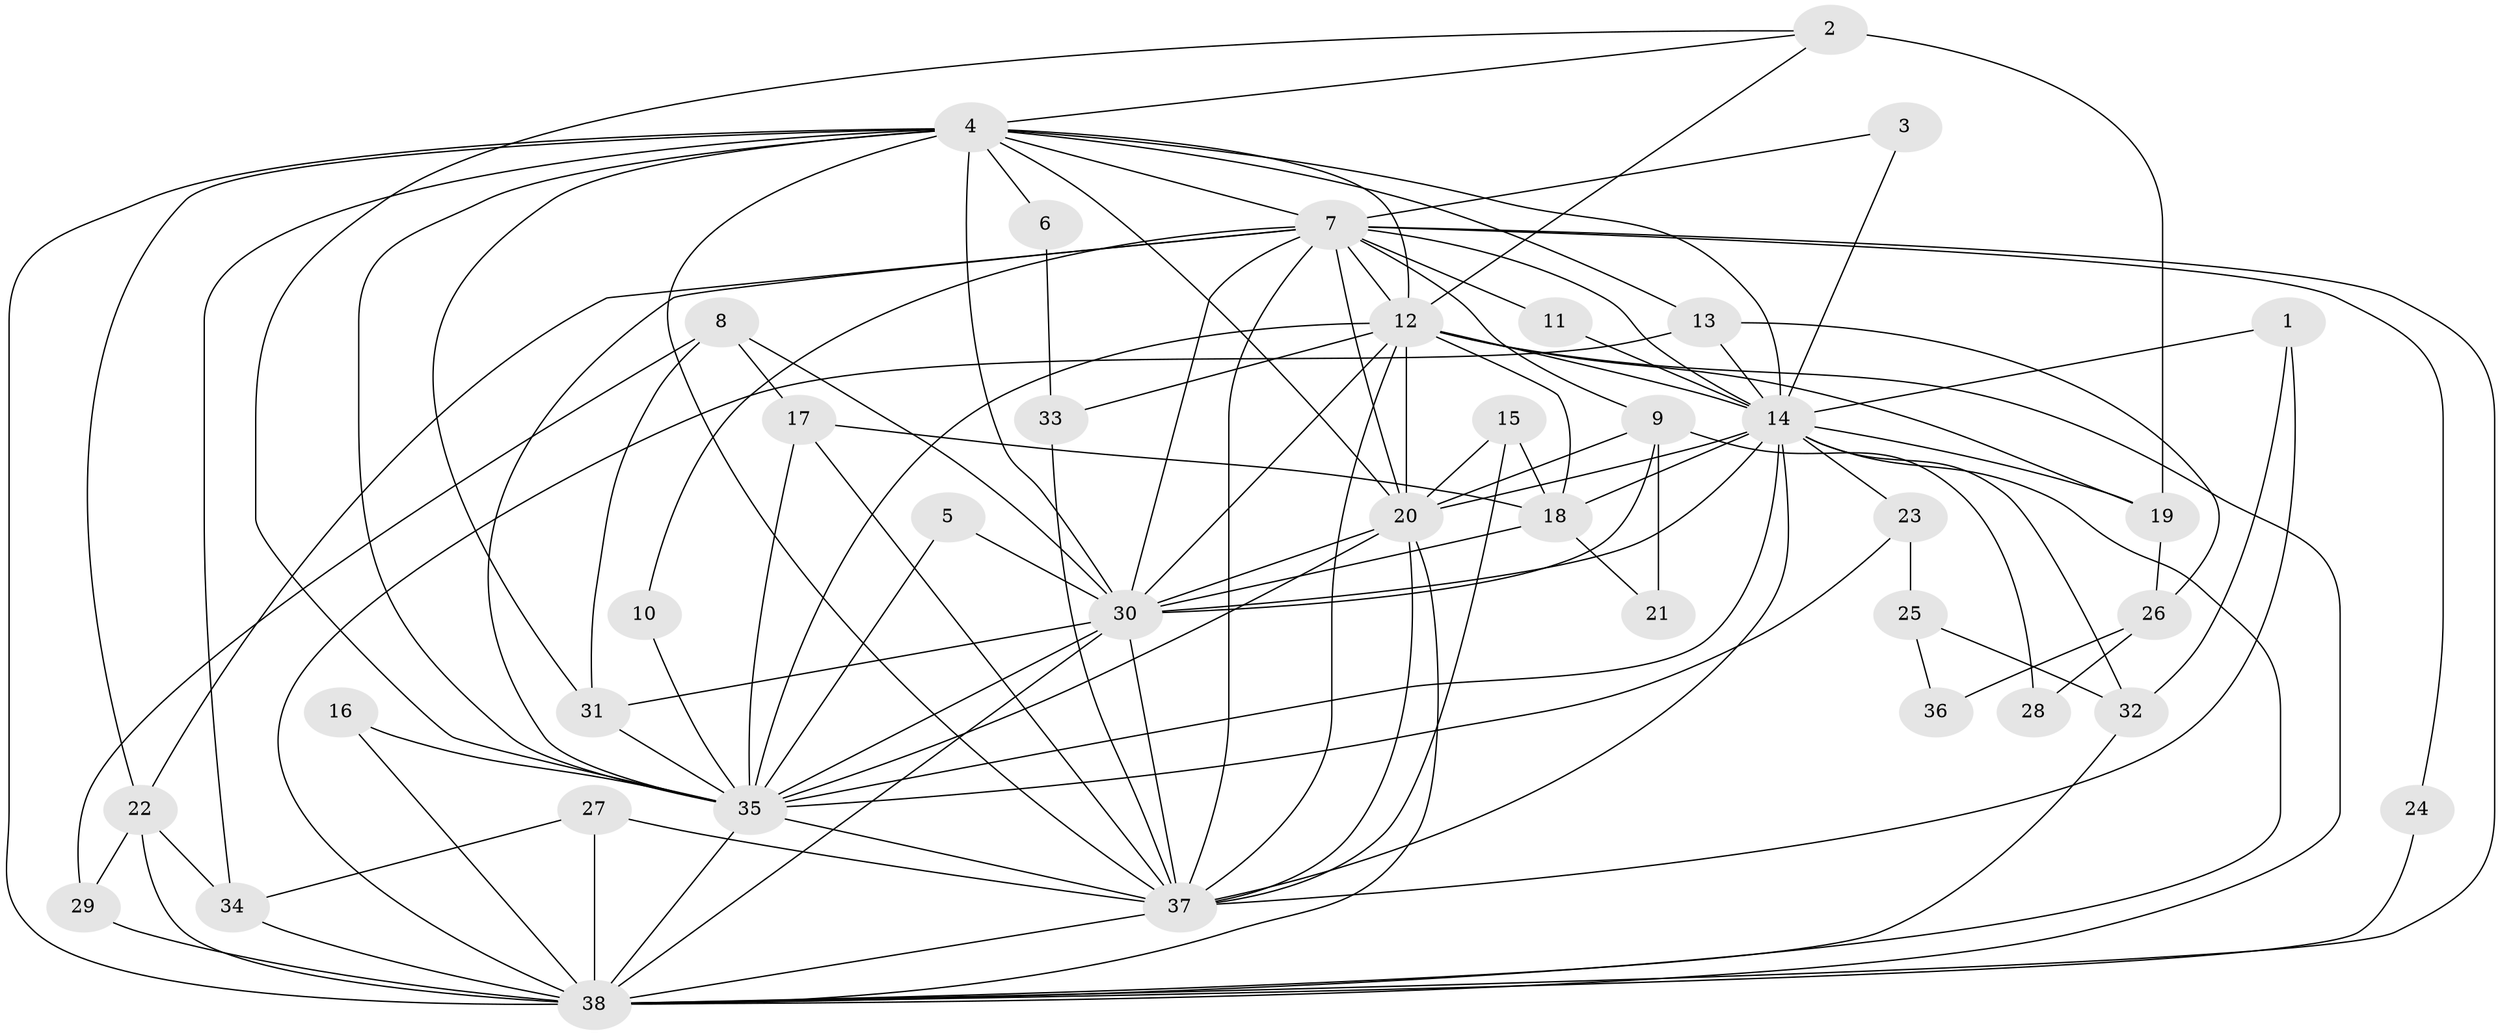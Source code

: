 // original degree distribution, {19: 0.02631578947368421, 17: 0.02631578947368421, 21: 0.013157894736842105, 15: 0.02631578947368421, 18: 0.013157894736842105, 16: 0.013157894736842105, 20: 0.013157894736842105, 5: 0.05263157894736842, 3: 0.15789473684210525, 4: 0.10526315789473684, 2: 0.5394736842105263, 7: 0.013157894736842105}
// Generated by graph-tools (version 1.1) at 2025/01/03/09/25 03:01:17]
// undirected, 38 vertices, 108 edges
graph export_dot {
graph [start="1"]
  node [color=gray90,style=filled];
  1;
  2;
  3;
  4;
  5;
  6;
  7;
  8;
  9;
  10;
  11;
  12;
  13;
  14;
  15;
  16;
  17;
  18;
  19;
  20;
  21;
  22;
  23;
  24;
  25;
  26;
  27;
  28;
  29;
  30;
  31;
  32;
  33;
  34;
  35;
  36;
  37;
  38;
  1 -- 14 [weight=1.0];
  1 -- 32 [weight=1.0];
  1 -- 37 [weight=1.0];
  2 -- 4 [weight=1.0];
  2 -- 12 [weight=1.0];
  2 -- 19 [weight=2.0];
  2 -- 35 [weight=1.0];
  3 -- 7 [weight=1.0];
  3 -- 14 [weight=1.0];
  4 -- 6 [weight=2.0];
  4 -- 7 [weight=3.0];
  4 -- 12 [weight=2.0];
  4 -- 13 [weight=1.0];
  4 -- 14 [weight=2.0];
  4 -- 20 [weight=3.0];
  4 -- 22 [weight=1.0];
  4 -- 30 [weight=4.0];
  4 -- 31 [weight=1.0];
  4 -- 34 [weight=1.0];
  4 -- 35 [weight=3.0];
  4 -- 37 [weight=2.0];
  4 -- 38 [weight=4.0];
  5 -- 30 [weight=1.0];
  5 -- 35 [weight=1.0];
  6 -- 33 [weight=1.0];
  7 -- 9 [weight=1.0];
  7 -- 10 [weight=1.0];
  7 -- 11 [weight=1.0];
  7 -- 12 [weight=2.0];
  7 -- 14 [weight=1.0];
  7 -- 20 [weight=2.0];
  7 -- 22 [weight=1.0];
  7 -- 24 [weight=1.0];
  7 -- 30 [weight=1.0];
  7 -- 35 [weight=1.0];
  7 -- 37 [weight=2.0];
  7 -- 38 [weight=1.0];
  8 -- 17 [weight=1.0];
  8 -- 29 [weight=1.0];
  8 -- 30 [weight=1.0];
  8 -- 31 [weight=1.0];
  9 -- 20 [weight=1.0];
  9 -- 21 [weight=1.0];
  9 -- 28 [weight=1.0];
  9 -- 30 [weight=1.0];
  10 -- 35 [weight=1.0];
  11 -- 14 [weight=1.0];
  12 -- 14 [weight=2.0];
  12 -- 18 [weight=1.0];
  12 -- 19 [weight=1.0];
  12 -- 20 [weight=1.0];
  12 -- 30 [weight=1.0];
  12 -- 33 [weight=1.0];
  12 -- 35 [weight=1.0];
  12 -- 37 [weight=1.0];
  12 -- 38 [weight=1.0];
  13 -- 14 [weight=1.0];
  13 -- 26 [weight=2.0];
  13 -- 38 [weight=1.0];
  14 -- 18 [weight=1.0];
  14 -- 19 [weight=1.0];
  14 -- 20 [weight=2.0];
  14 -- 23 [weight=1.0];
  14 -- 30 [weight=1.0];
  14 -- 32 [weight=1.0];
  14 -- 35 [weight=2.0];
  14 -- 37 [weight=2.0];
  14 -- 38 [weight=1.0];
  15 -- 18 [weight=1.0];
  15 -- 20 [weight=1.0];
  15 -- 37 [weight=1.0];
  16 -- 35 [weight=1.0];
  16 -- 38 [weight=1.0];
  17 -- 18 [weight=1.0];
  17 -- 35 [weight=1.0];
  17 -- 37 [weight=1.0];
  18 -- 21 [weight=2.0];
  18 -- 30 [weight=1.0];
  19 -- 26 [weight=1.0];
  20 -- 30 [weight=1.0];
  20 -- 35 [weight=2.0];
  20 -- 37 [weight=2.0];
  20 -- 38 [weight=1.0];
  22 -- 29 [weight=1.0];
  22 -- 34 [weight=1.0];
  22 -- 38 [weight=1.0];
  23 -- 25 [weight=1.0];
  23 -- 35 [weight=2.0];
  24 -- 38 [weight=1.0];
  25 -- 32 [weight=2.0];
  25 -- 36 [weight=1.0];
  26 -- 28 [weight=1.0];
  26 -- 36 [weight=1.0];
  27 -- 34 [weight=1.0];
  27 -- 37 [weight=1.0];
  27 -- 38 [weight=1.0];
  29 -- 38 [weight=1.0];
  30 -- 31 [weight=1.0];
  30 -- 35 [weight=1.0];
  30 -- 37 [weight=2.0];
  30 -- 38 [weight=1.0];
  31 -- 35 [weight=1.0];
  32 -- 38 [weight=1.0];
  33 -- 37 [weight=1.0];
  34 -- 38 [weight=1.0];
  35 -- 37 [weight=1.0];
  35 -- 38 [weight=1.0];
  37 -- 38 [weight=1.0];
}
